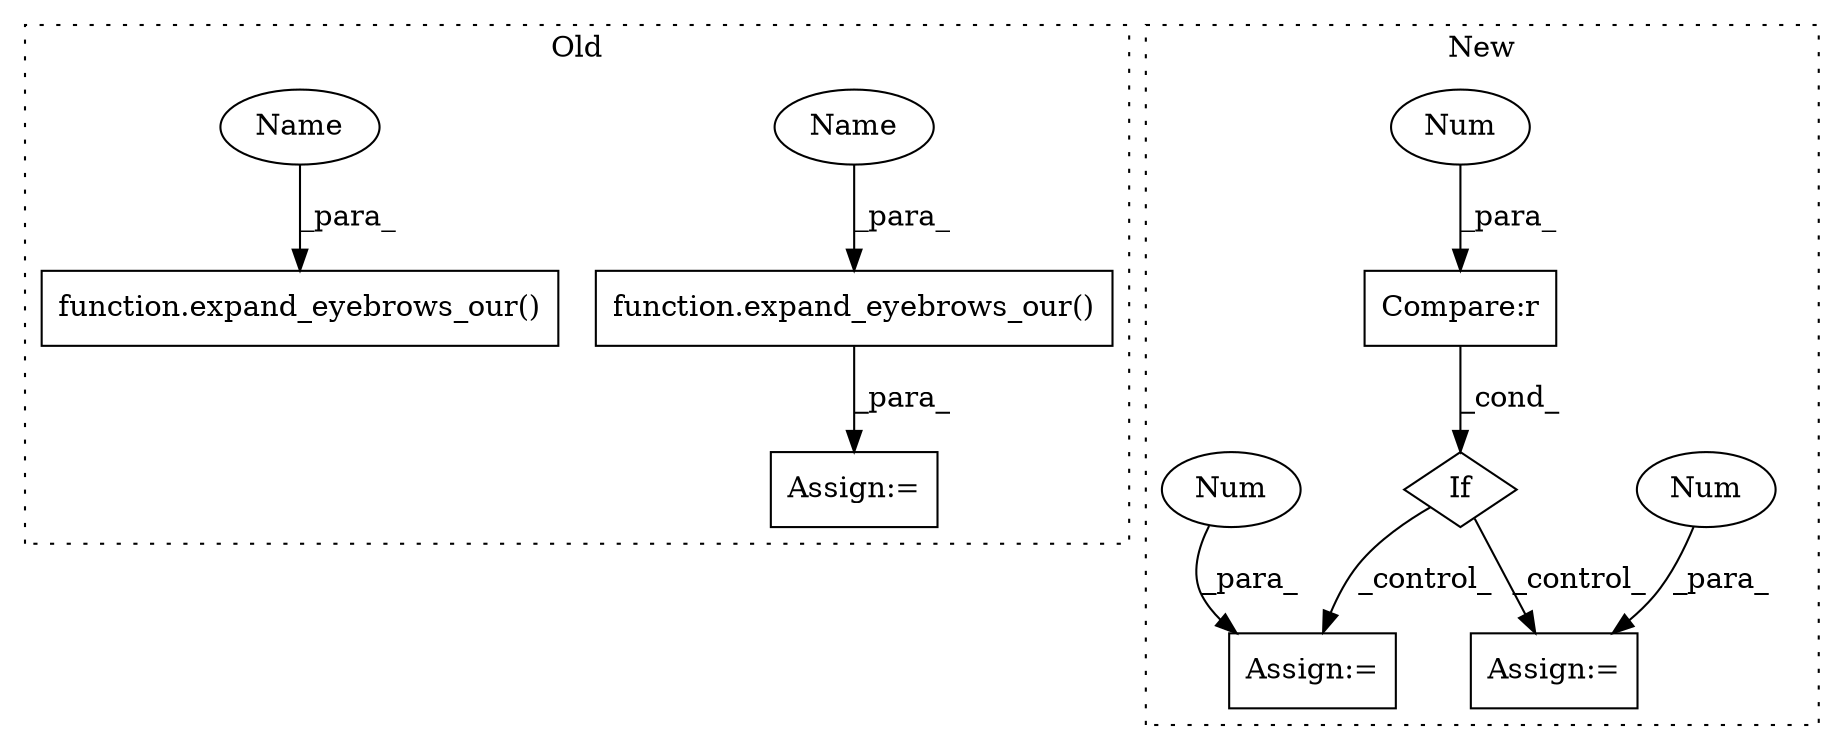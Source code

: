 digraph G {
subgraph cluster0 {
1 [label="function.expand_eyebrows_our()" a="75" s="2126,2155" l="20,26" shape="box"];
3 [label="function.expand_eyebrows_our()" a="75" s="2040,2069" l="20,26" shape="box"];
6 [label="Assign:=" a="68" s="2123" l="3" shape="box"];
11 [label="Name" a="87" s="2146" l="9" shape="ellipse"];
12 [label="Name" a="87" s="2060" l="9" shape="ellipse"];
label = "Old";
style="dotted";
}
subgraph cluster1 {
2 [label="If" a="96" s="2057" l="0" shape="diamond"];
4 [label="Compare:r" a="40" s="2057" l="11" shape="box"];
5 [label="Num" a="76" s="2066" l="2" shape="ellipse"];
7 [label="Assign:=" a="68" s="2139" l="1" shape="box"];
8 [label="Num" a="76" s="2140" l="3" shape="ellipse"];
9 [label="Assign:=" a="68" s="2097" l="1" shape="box"];
10 [label="Num" a="76" s="2098" l="3" shape="ellipse"];
label = "New";
style="dotted";
}
1 -> 6 [label="_para_"];
2 -> 7 [label="_control_"];
2 -> 9 [label="_control_"];
4 -> 2 [label="_cond_"];
5 -> 4 [label="_para_"];
8 -> 7 [label="_para_"];
10 -> 9 [label="_para_"];
11 -> 1 [label="_para_"];
12 -> 3 [label="_para_"];
}